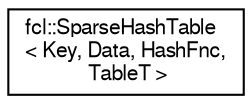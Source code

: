 digraph "Graphical Class Hierarchy"
{
  edge [fontname="FreeSans",fontsize="10",labelfontname="FreeSans",labelfontsize="10"];
  node [fontname="FreeSans",fontsize="10",shape=record];
  rankdir="LR";
  Node1 [label="fcl::SparseHashTable\l\< Key, Data, HashFnc,\l TableT \>",height=0.2,width=0.4,color="black", fillcolor="white", style="filled",URL="$a00197.html",tooltip="A hash table implemented using unordered_map. "];
}
